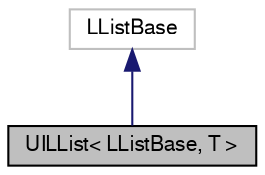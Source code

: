 digraph "UILList&lt; LListBase, T &gt;"
{
  bgcolor="transparent";
  edge [fontname="FreeSans",fontsize="10",labelfontname="FreeSans",labelfontsize="10"];
  node [fontname="FreeSans",fontsize="10",shape=record];
  Node277 [label="UILList\< LListBase, T \>",height=0.2,width=0.4,color="black", fillcolor="grey75", style="filled", fontcolor="black"];
  Node278 -> Node277 [dir="back",color="midnightblue",fontsize="10",style="solid",fontname="FreeSans"];
  Node278 [label="LListBase",height=0.2,width=0.4,color="grey75"];
}
